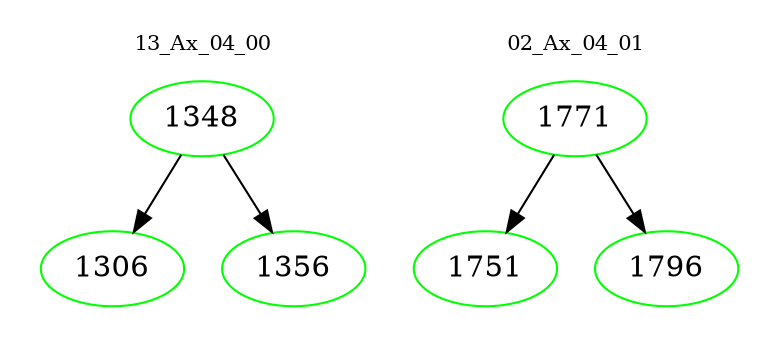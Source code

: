 digraph{
subgraph cluster_0 {
color = white
label = "13_Ax_04_00";
fontsize=10;
T0_1348 [label="1348", color="green"]
T0_1348 -> T0_1306 [color="black"]
T0_1306 [label="1306", color="green"]
T0_1348 -> T0_1356 [color="black"]
T0_1356 [label="1356", color="green"]
}
subgraph cluster_1 {
color = white
label = "02_Ax_04_01";
fontsize=10;
T1_1771 [label="1771", color="green"]
T1_1771 -> T1_1751 [color="black"]
T1_1751 [label="1751", color="green"]
T1_1771 -> T1_1796 [color="black"]
T1_1796 [label="1796", color="green"]
}
}

